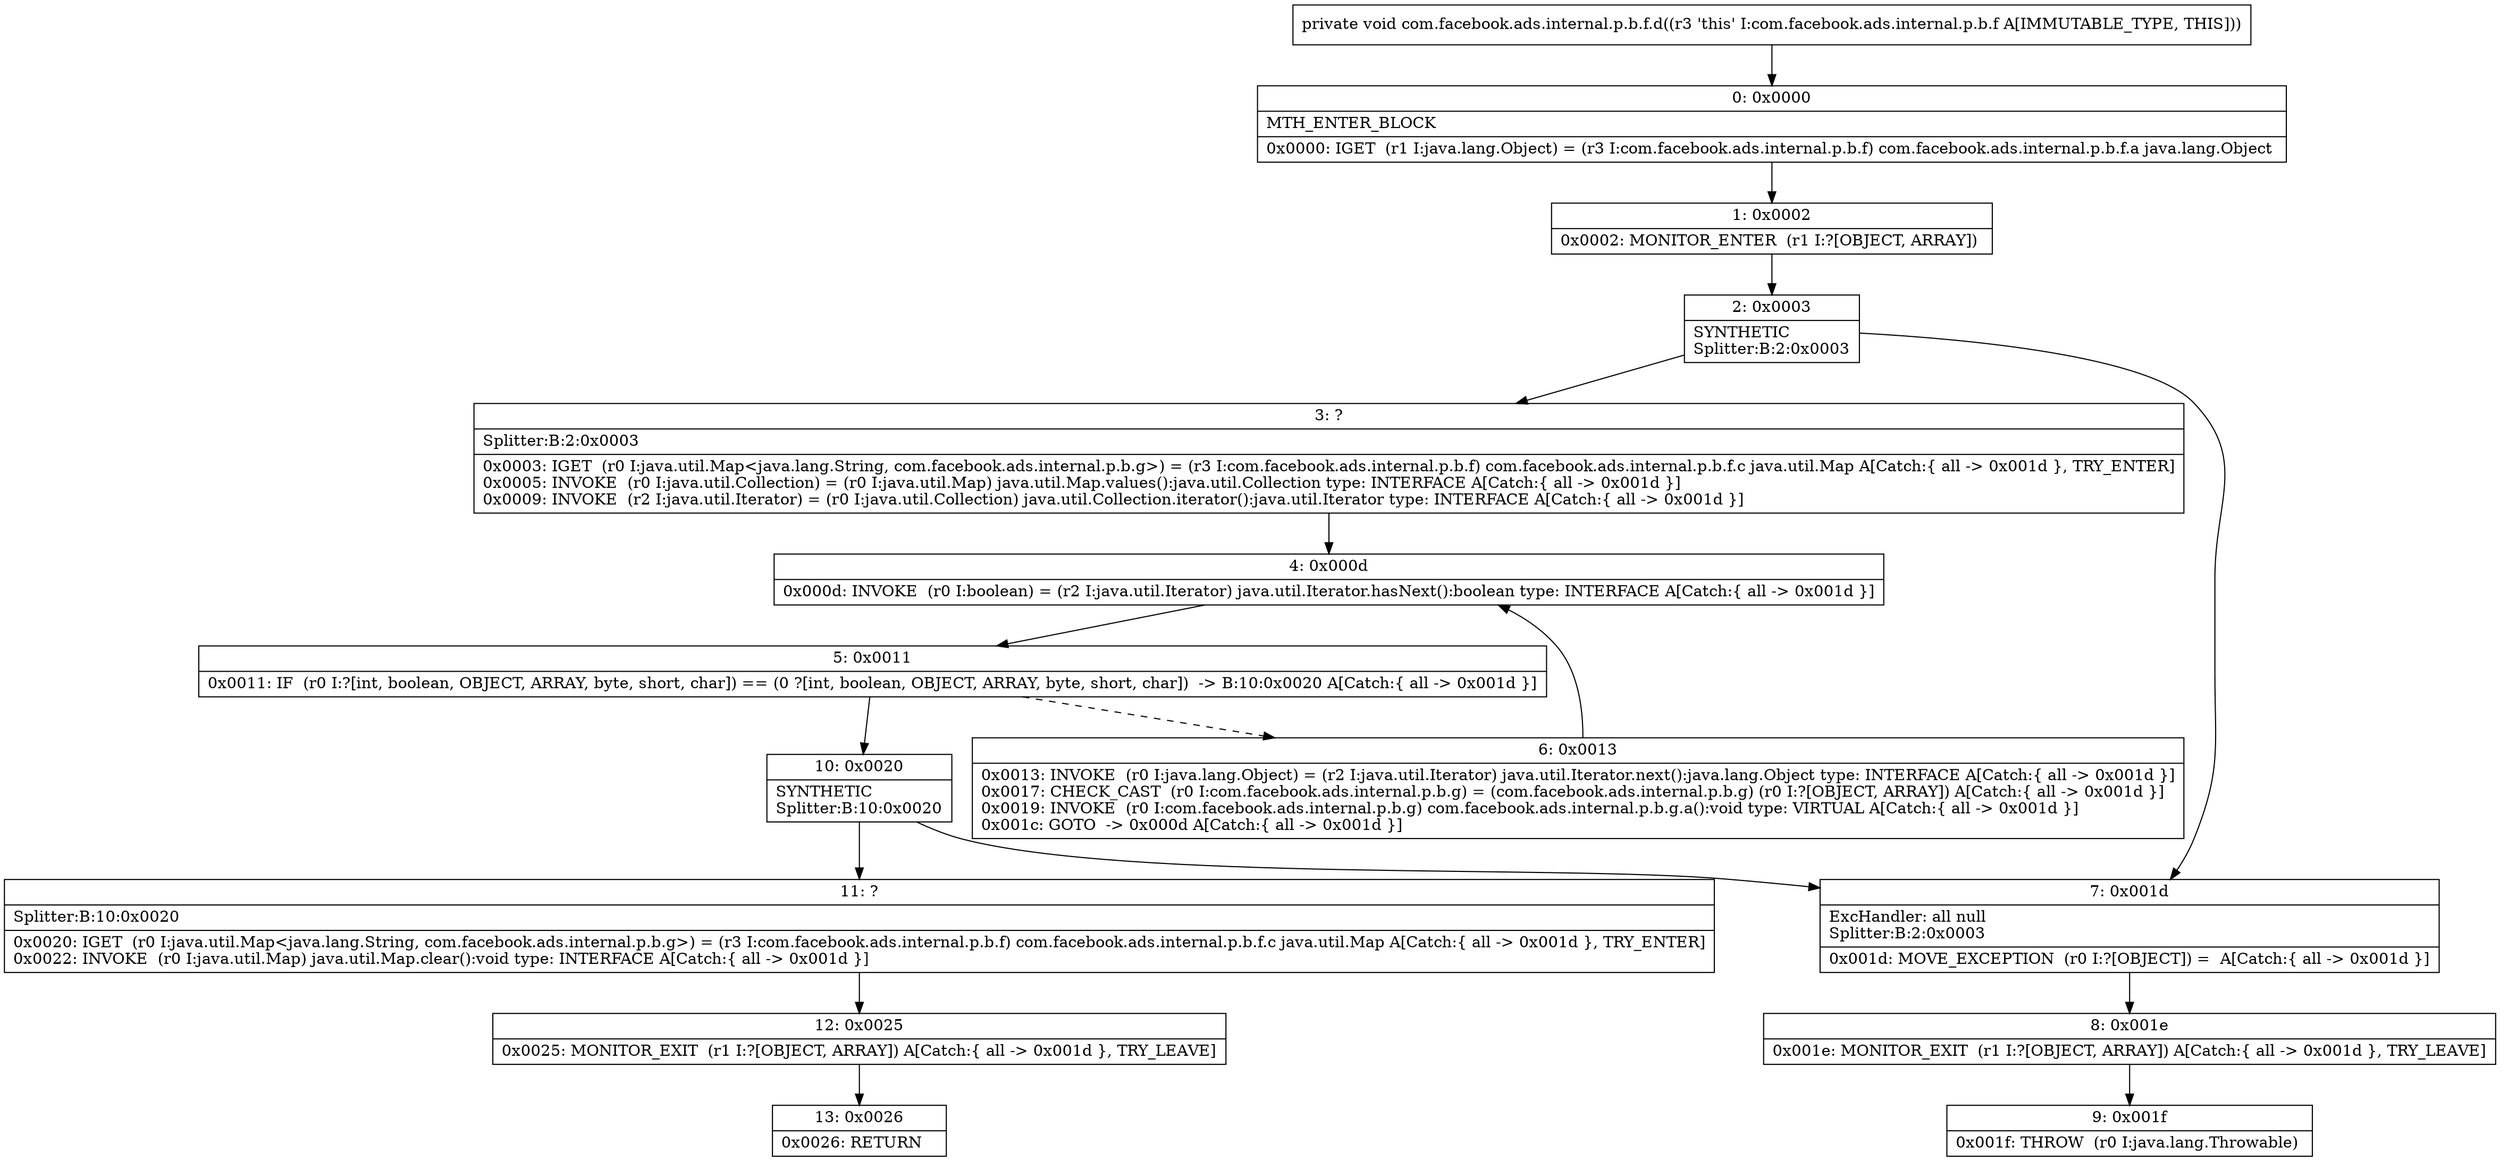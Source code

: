 digraph "CFG forcom.facebook.ads.internal.p.b.f.d()V" {
Node_0 [shape=record,label="{0\:\ 0x0000|MTH_ENTER_BLOCK\l|0x0000: IGET  (r1 I:java.lang.Object) = (r3 I:com.facebook.ads.internal.p.b.f) com.facebook.ads.internal.p.b.f.a java.lang.Object \l}"];
Node_1 [shape=record,label="{1\:\ 0x0002|0x0002: MONITOR_ENTER  (r1 I:?[OBJECT, ARRAY]) \l}"];
Node_2 [shape=record,label="{2\:\ 0x0003|SYNTHETIC\lSplitter:B:2:0x0003\l}"];
Node_3 [shape=record,label="{3\:\ ?|Splitter:B:2:0x0003\l|0x0003: IGET  (r0 I:java.util.Map\<java.lang.String, com.facebook.ads.internal.p.b.g\>) = (r3 I:com.facebook.ads.internal.p.b.f) com.facebook.ads.internal.p.b.f.c java.util.Map A[Catch:\{ all \-\> 0x001d \}, TRY_ENTER]\l0x0005: INVOKE  (r0 I:java.util.Collection) = (r0 I:java.util.Map) java.util.Map.values():java.util.Collection type: INTERFACE A[Catch:\{ all \-\> 0x001d \}]\l0x0009: INVOKE  (r2 I:java.util.Iterator) = (r0 I:java.util.Collection) java.util.Collection.iterator():java.util.Iterator type: INTERFACE A[Catch:\{ all \-\> 0x001d \}]\l}"];
Node_4 [shape=record,label="{4\:\ 0x000d|0x000d: INVOKE  (r0 I:boolean) = (r2 I:java.util.Iterator) java.util.Iterator.hasNext():boolean type: INTERFACE A[Catch:\{ all \-\> 0x001d \}]\l}"];
Node_5 [shape=record,label="{5\:\ 0x0011|0x0011: IF  (r0 I:?[int, boolean, OBJECT, ARRAY, byte, short, char]) == (0 ?[int, boolean, OBJECT, ARRAY, byte, short, char])  \-\> B:10:0x0020 A[Catch:\{ all \-\> 0x001d \}]\l}"];
Node_6 [shape=record,label="{6\:\ 0x0013|0x0013: INVOKE  (r0 I:java.lang.Object) = (r2 I:java.util.Iterator) java.util.Iterator.next():java.lang.Object type: INTERFACE A[Catch:\{ all \-\> 0x001d \}]\l0x0017: CHECK_CAST  (r0 I:com.facebook.ads.internal.p.b.g) = (com.facebook.ads.internal.p.b.g) (r0 I:?[OBJECT, ARRAY]) A[Catch:\{ all \-\> 0x001d \}]\l0x0019: INVOKE  (r0 I:com.facebook.ads.internal.p.b.g) com.facebook.ads.internal.p.b.g.a():void type: VIRTUAL A[Catch:\{ all \-\> 0x001d \}]\l0x001c: GOTO  \-\> 0x000d A[Catch:\{ all \-\> 0x001d \}]\l}"];
Node_7 [shape=record,label="{7\:\ 0x001d|ExcHandler: all null\lSplitter:B:2:0x0003\l|0x001d: MOVE_EXCEPTION  (r0 I:?[OBJECT]) =  A[Catch:\{ all \-\> 0x001d \}]\l}"];
Node_8 [shape=record,label="{8\:\ 0x001e|0x001e: MONITOR_EXIT  (r1 I:?[OBJECT, ARRAY]) A[Catch:\{ all \-\> 0x001d \}, TRY_LEAVE]\l}"];
Node_9 [shape=record,label="{9\:\ 0x001f|0x001f: THROW  (r0 I:java.lang.Throwable) \l}"];
Node_10 [shape=record,label="{10\:\ 0x0020|SYNTHETIC\lSplitter:B:10:0x0020\l}"];
Node_11 [shape=record,label="{11\:\ ?|Splitter:B:10:0x0020\l|0x0020: IGET  (r0 I:java.util.Map\<java.lang.String, com.facebook.ads.internal.p.b.g\>) = (r3 I:com.facebook.ads.internal.p.b.f) com.facebook.ads.internal.p.b.f.c java.util.Map A[Catch:\{ all \-\> 0x001d \}, TRY_ENTER]\l0x0022: INVOKE  (r0 I:java.util.Map) java.util.Map.clear():void type: INTERFACE A[Catch:\{ all \-\> 0x001d \}]\l}"];
Node_12 [shape=record,label="{12\:\ 0x0025|0x0025: MONITOR_EXIT  (r1 I:?[OBJECT, ARRAY]) A[Catch:\{ all \-\> 0x001d \}, TRY_LEAVE]\l}"];
Node_13 [shape=record,label="{13\:\ 0x0026|0x0026: RETURN   \l}"];
MethodNode[shape=record,label="{private void com.facebook.ads.internal.p.b.f.d((r3 'this' I:com.facebook.ads.internal.p.b.f A[IMMUTABLE_TYPE, THIS])) }"];
MethodNode -> Node_0;
Node_0 -> Node_1;
Node_1 -> Node_2;
Node_2 -> Node_3;
Node_2 -> Node_7;
Node_3 -> Node_4;
Node_4 -> Node_5;
Node_5 -> Node_6[style=dashed];
Node_5 -> Node_10;
Node_6 -> Node_4;
Node_7 -> Node_8;
Node_8 -> Node_9;
Node_10 -> Node_11;
Node_10 -> Node_7;
Node_11 -> Node_12;
Node_12 -> Node_13;
}

